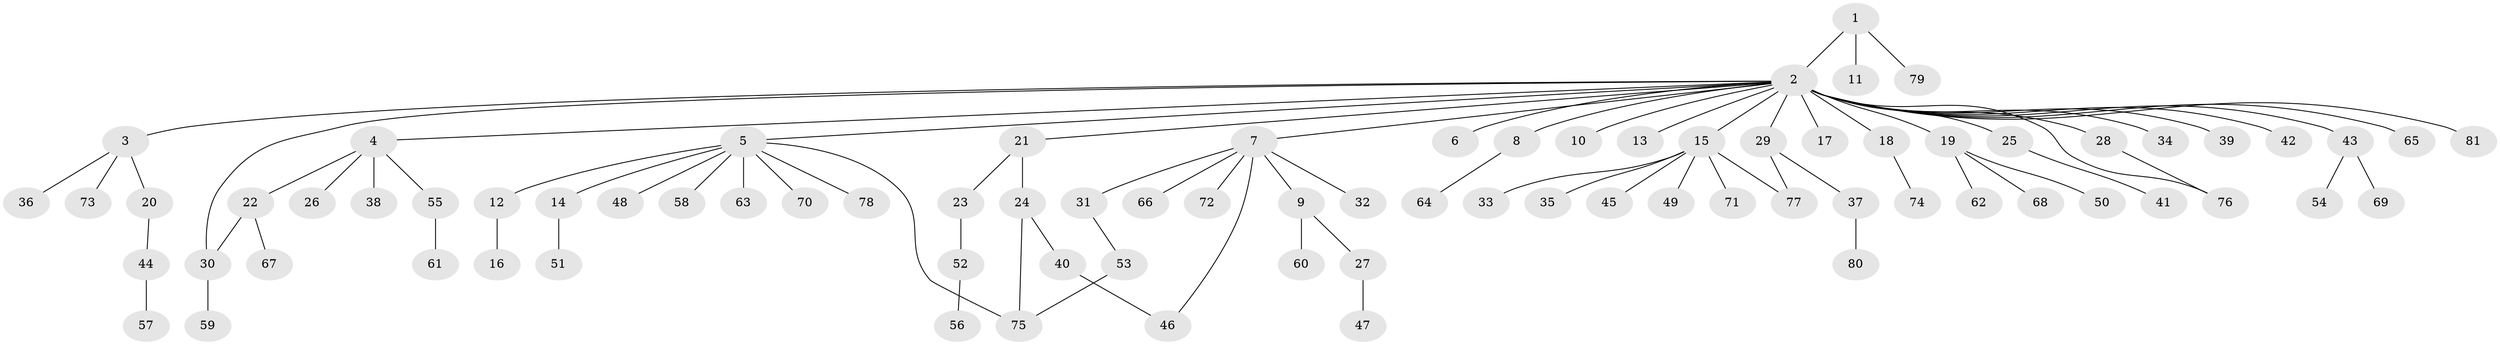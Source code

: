 // Generated by graph-tools (version 1.1) at 2025/48/03/09/25 04:48:03]
// undirected, 81 vertices, 86 edges
graph export_dot {
graph [start="1"]
  node [color=gray90,style=filled];
  1;
  2;
  3;
  4;
  5;
  6;
  7;
  8;
  9;
  10;
  11;
  12;
  13;
  14;
  15;
  16;
  17;
  18;
  19;
  20;
  21;
  22;
  23;
  24;
  25;
  26;
  27;
  28;
  29;
  30;
  31;
  32;
  33;
  34;
  35;
  36;
  37;
  38;
  39;
  40;
  41;
  42;
  43;
  44;
  45;
  46;
  47;
  48;
  49;
  50;
  51;
  52;
  53;
  54;
  55;
  56;
  57;
  58;
  59;
  60;
  61;
  62;
  63;
  64;
  65;
  66;
  67;
  68;
  69;
  70;
  71;
  72;
  73;
  74;
  75;
  76;
  77;
  78;
  79;
  80;
  81;
  1 -- 2;
  1 -- 11;
  1 -- 79;
  2 -- 3;
  2 -- 4;
  2 -- 5;
  2 -- 6;
  2 -- 7;
  2 -- 8;
  2 -- 10;
  2 -- 13;
  2 -- 15;
  2 -- 17;
  2 -- 18;
  2 -- 19;
  2 -- 21;
  2 -- 25;
  2 -- 28;
  2 -- 29;
  2 -- 30;
  2 -- 34;
  2 -- 39;
  2 -- 42;
  2 -- 43;
  2 -- 65;
  2 -- 76;
  2 -- 81;
  3 -- 20;
  3 -- 36;
  3 -- 73;
  4 -- 22;
  4 -- 26;
  4 -- 38;
  4 -- 55;
  5 -- 12;
  5 -- 14;
  5 -- 48;
  5 -- 58;
  5 -- 63;
  5 -- 70;
  5 -- 75;
  5 -- 78;
  7 -- 9;
  7 -- 31;
  7 -- 32;
  7 -- 46;
  7 -- 66;
  7 -- 72;
  8 -- 64;
  9 -- 27;
  9 -- 60;
  12 -- 16;
  14 -- 51;
  15 -- 33;
  15 -- 35;
  15 -- 45;
  15 -- 49;
  15 -- 71;
  15 -- 77;
  18 -- 74;
  19 -- 50;
  19 -- 62;
  19 -- 68;
  20 -- 44;
  21 -- 23;
  21 -- 24;
  22 -- 30;
  22 -- 67;
  23 -- 52;
  24 -- 40;
  24 -- 75;
  25 -- 41;
  27 -- 47;
  28 -- 76;
  29 -- 37;
  29 -- 77;
  30 -- 59;
  31 -- 53;
  37 -- 80;
  40 -- 46;
  43 -- 54;
  43 -- 69;
  44 -- 57;
  52 -- 56;
  53 -- 75;
  55 -- 61;
}
